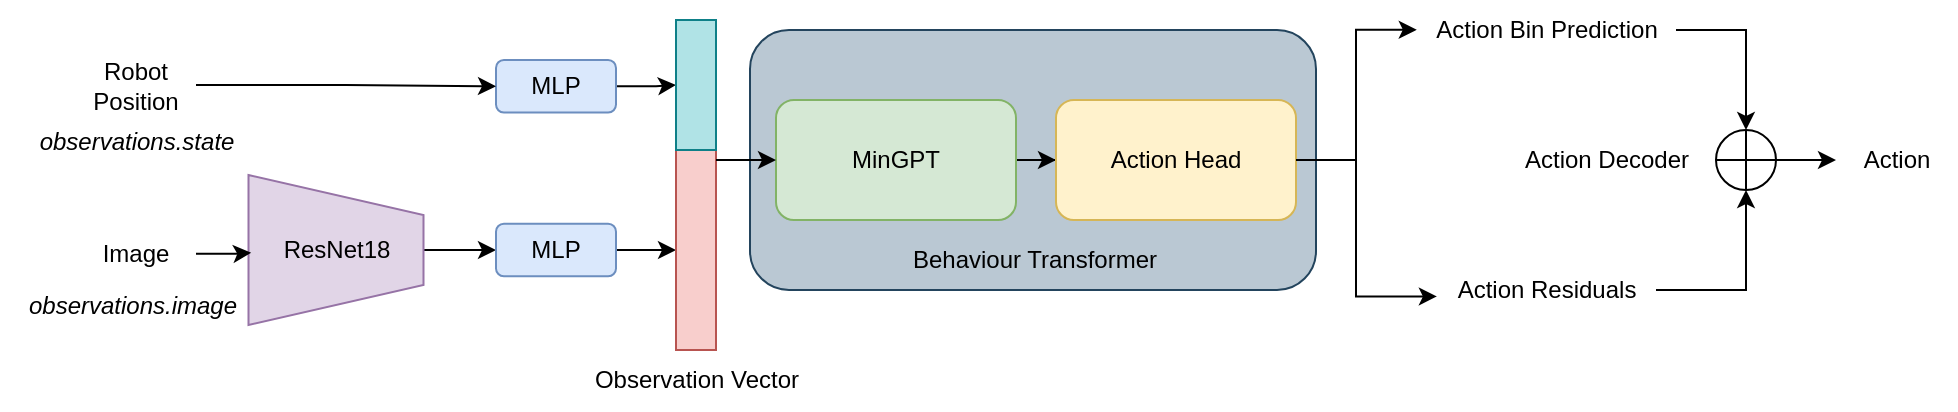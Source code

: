 <mxfile version="28.1.0">
  <diagram name="Page-1" id="hlqUINELQ5T2J_I0qKyg">
    <mxGraphModel dx="1639" dy="916" grid="1" gridSize="10" guides="1" tooltips="1" connect="1" arrows="1" fold="1" page="1" pageScale="1" pageWidth="1654" pageHeight="2336" math="0" shadow="0">
      <root>
        <mxCell id="0" />
        <mxCell id="1" parent="0" />
        <mxCell id="awDtKfRjjkRQiCnTF0ky-41" value="" style="rounded=1;whiteSpace=wrap;html=1;fillColor=#bac8d3;strokeColor=#23445d;" vertex="1" parent="1">
          <mxGeometry x="547" y="245" width="283" height="130" as="geometry" />
        </mxCell>
        <mxCell id="awDtKfRjjkRQiCnTF0ky-18" style="edgeStyle=orthogonalEdgeStyle;rounded=0;orthogonalLoop=1;jettySize=auto;html=1;entryX=0;entryY=0.5;entryDx=0;entryDy=0;" edge="1" parent="1" source="awDtKfRjjkRQiCnTF0ky-1" target="awDtKfRjjkRQiCnTF0ky-2">
          <mxGeometry relative="1" as="geometry" />
        </mxCell>
        <mxCell id="awDtKfRjjkRQiCnTF0ky-1" value="MinGPT" style="rounded=1;whiteSpace=wrap;html=1;fillColor=#d5e8d4;strokeColor=#82b366;" vertex="1" parent="1">
          <mxGeometry x="560" y="280" width="120" height="60" as="geometry" />
        </mxCell>
        <mxCell id="awDtKfRjjkRQiCnTF0ky-2" value="Action Head" style="rounded=1;whiteSpace=wrap;html=1;fillColor=#fff2cc;strokeColor=#d6b656;" vertex="1" parent="1">
          <mxGeometry x="700" y="280" width="120" height="60" as="geometry" />
        </mxCell>
        <mxCell id="awDtKfRjjkRQiCnTF0ky-12" value="Action Bin Prediction" style="text;html=1;align=center;verticalAlign=middle;resizable=0;points=[];autosize=1;strokeColor=none;fillColor=none;" vertex="1" parent="1">
          <mxGeometry x="880" y="230" width="130" height="30" as="geometry" />
        </mxCell>
        <mxCell id="awDtKfRjjkRQiCnTF0ky-13" value="Action Residuals" style="text;html=1;align=center;verticalAlign=middle;resizable=0;points=[];autosize=1;strokeColor=none;fillColor=none;" vertex="1" parent="1">
          <mxGeometry x="890" y="360" width="110" height="30" as="geometry" />
        </mxCell>
        <mxCell id="awDtKfRjjkRQiCnTF0ky-15" style="edgeStyle=orthogonalEdgeStyle;rounded=0;orthogonalLoop=1;jettySize=auto;html=1;entryX=0.003;entryY=0.497;entryDx=0;entryDy=0;entryPerimeter=0;" edge="1" parent="1" source="awDtKfRjjkRQiCnTF0ky-2" target="awDtKfRjjkRQiCnTF0ky-12">
          <mxGeometry relative="1" as="geometry">
            <Array as="points">
              <mxPoint x="850" y="310" />
              <mxPoint x="850" y="245" />
            </Array>
          </mxGeometry>
        </mxCell>
        <mxCell id="awDtKfRjjkRQiCnTF0ky-17" style="edgeStyle=orthogonalEdgeStyle;rounded=0;orthogonalLoop=1;jettySize=auto;html=1;entryX=0.004;entryY=0.608;entryDx=0;entryDy=0;entryPerimeter=0;" edge="1" parent="1" source="awDtKfRjjkRQiCnTF0ky-2" target="awDtKfRjjkRQiCnTF0ky-13">
          <mxGeometry relative="1" as="geometry">
            <Array as="points">
              <mxPoint x="850" y="310" />
              <mxPoint x="850" y="378" />
            </Array>
          </mxGeometry>
        </mxCell>
        <mxCell id="awDtKfRjjkRQiCnTF0ky-23" style="edgeStyle=orthogonalEdgeStyle;rounded=0;orthogonalLoop=1;jettySize=auto;html=1;" edge="1" parent="1" source="awDtKfRjjkRQiCnTF0ky-19" target="awDtKfRjjkRQiCnTF0ky-22">
          <mxGeometry relative="1" as="geometry" />
        </mxCell>
        <mxCell id="awDtKfRjjkRQiCnTF0ky-19" value="" style="verticalLabelPosition=bottom;verticalAlign=top;html=1;shape=mxgraph.flowchart.summing_function;" vertex="1" parent="1">
          <mxGeometry x="1030" y="295" width="30" height="30" as="geometry" />
        </mxCell>
        <mxCell id="awDtKfRjjkRQiCnTF0ky-20" style="edgeStyle=orthogonalEdgeStyle;rounded=0;orthogonalLoop=1;jettySize=auto;html=1;entryX=0.5;entryY=0;entryDx=0;entryDy=0;entryPerimeter=0;" edge="1" parent="1" source="awDtKfRjjkRQiCnTF0ky-12" target="awDtKfRjjkRQiCnTF0ky-19">
          <mxGeometry relative="1" as="geometry" />
        </mxCell>
        <mxCell id="awDtKfRjjkRQiCnTF0ky-21" style="edgeStyle=orthogonalEdgeStyle;rounded=0;orthogonalLoop=1;jettySize=auto;html=1;entryX=0.5;entryY=1;entryDx=0;entryDy=0;entryPerimeter=0;" edge="1" parent="1" source="awDtKfRjjkRQiCnTF0ky-13" target="awDtKfRjjkRQiCnTF0ky-19">
          <mxGeometry relative="1" as="geometry" />
        </mxCell>
        <mxCell id="awDtKfRjjkRQiCnTF0ky-22" value="Action" style="text;html=1;align=center;verticalAlign=middle;resizable=0;points=[];autosize=1;strokeColor=none;fillColor=none;" vertex="1" parent="1">
          <mxGeometry x="1090" y="295" width="60" height="30" as="geometry" />
        </mxCell>
        <mxCell id="awDtKfRjjkRQiCnTF0ky-24" value="Action Decoder" style="text;html=1;align=center;verticalAlign=middle;resizable=0;points=[];autosize=1;strokeColor=none;fillColor=none;" vertex="1" parent="1">
          <mxGeometry x="920" y="295" width="110" height="30" as="geometry" />
        </mxCell>
        <mxCell id="awDtKfRjjkRQiCnTF0ky-30" style="edgeStyle=orthogonalEdgeStyle;rounded=0;orthogonalLoop=1;jettySize=auto;html=1;entryX=0;entryY=0.5;entryDx=0;entryDy=0;" edge="1" parent="1" source="awDtKfRjjkRQiCnTF0ky-26" target="awDtKfRjjkRQiCnTF0ky-28">
          <mxGeometry relative="1" as="geometry" />
        </mxCell>
        <mxCell id="awDtKfRjjkRQiCnTF0ky-26" value="" style="shape=trapezoid;perimeter=trapezoidPerimeter;whiteSpace=wrap;html=1;fixedSize=1;rotation=90;fillColor=#e1d5e7;strokeColor=#9673a6;" vertex="1" parent="1">
          <mxGeometry x="302.5" y="311.26" width="75" height="87.5" as="geometry" />
        </mxCell>
        <mxCell id="awDtKfRjjkRQiCnTF0ky-27" value="ResNet18" style="text;html=1;align=center;verticalAlign=middle;resizable=0;points=[];autosize=1;strokeColor=none;fillColor=none;" vertex="1" parent="1">
          <mxGeometry x="300" y="340.01" width="80" height="30" as="geometry" />
        </mxCell>
        <mxCell id="awDtKfRjjkRQiCnTF0ky-32" style="edgeStyle=orthogonalEdgeStyle;rounded=0;orthogonalLoop=1;jettySize=auto;html=1;" edge="1" parent="1" source="awDtKfRjjkRQiCnTF0ky-28" target="awDtKfRjjkRQiCnTF0ky-31">
          <mxGeometry relative="1" as="geometry" />
        </mxCell>
        <mxCell id="awDtKfRjjkRQiCnTF0ky-28" value="MLP" style="rounded=1;whiteSpace=wrap;html=1;fillColor=#dae8fc;strokeColor=#6c8ebf;" vertex="1" parent="1">
          <mxGeometry x="420" y="341.88" width="60" height="26.25" as="geometry" />
        </mxCell>
        <mxCell id="awDtKfRjjkRQiCnTF0ky-34" style="edgeStyle=orthogonalEdgeStyle;rounded=0;orthogonalLoop=1;jettySize=auto;html=1;entryX=0;entryY=0.5;entryDx=0;entryDy=0;" edge="1" parent="1" source="awDtKfRjjkRQiCnTF0ky-29" target="awDtKfRjjkRQiCnTF0ky-33">
          <mxGeometry relative="1" as="geometry" />
        </mxCell>
        <mxCell id="awDtKfRjjkRQiCnTF0ky-29" value="MLP" style="rounded=1;whiteSpace=wrap;html=1;fillColor=#dae8fc;strokeColor=#6c8ebf;" vertex="1" parent="1">
          <mxGeometry x="420" y="260" width="60" height="26.25" as="geometry" />
        </mxCell>
        <mxCell id="awDtKfRjjkRQiCnTF0ky-31" value="" style="rounded=0;whiteSpace=wrap;html=1;fillColor=#f8cecc;strokeColor=#b85450;" vertex="1" parent="1">
          <mxGeometry x="510" y="305" width="20" height="100" as="geometry" />
        </mxCell>
        <mxCell id="awDtKfRjjkRQiCnTF0ky-33" value="" style="rounded=0;whiteSpace=wrap;html=1;fillColor=#b0e3e6;strokeColor=#0e8088;" vertex="1" parent="1">
          <mxGeometry x="510" y="240" width="20" height="65" as="geometry" />
        </mxCell>
        <mxCell id="awDtKfRjjkRQiCnTF0ky-35" value="Image" style="text;html=1;align=center;verticalAlign=middle;whiteSpace=wrap;rounded=0;" vertex="1" parent="1">
          <mxGeometry x="210" y="341.88" width="60" height="30" as="geometry" />
        </mxCell>
        <mxCell id="awDtKfRjjkRQiCnTF0ky-37" style="edgeStyle=orthogonalEdgeStyle;rounded=0;orthogonalLoop=1;jettySize=auto;html=1;entryX=-0.03;entryY=0.545;entryDx=0;entryDy=0;entryPerimeter=0;" edge="1" parent="1" source="awDtKfRjjkRQiCnTF0ky-35" target="awDtKfRjjkRQiCnTF0ky-27">
          <mxGeometry relative="1" as="geometry" />
        </mxCell>
        <mxCell id="awDtKfRjjkRQiCnTF0ky-39" style="edgeStyle=orthogonalEdgeStyle;rounded=0;orthogonalLoop=1;jettySize=auto;html=1;entryX=0;entryY=0.5;entryDx=0;entryDy=0;" edge="1" parent="1" source="awDtKfRjjkRQiCnTF0ky-38" target="awDtKfRjjkRQiCnTF0ky-29">
          <mxGeometry relative="1" as="geometry" />
        </mxCell>
        <mxCell id="awDtKfRjjkRQiCnTF0ky-38" value="Robot Position" style="text;html=1;align=center;verticalAlign=middle;whiteSpace=wrap;rounded=0;" vertex="1" parent="1">
          <mxGeometry x="210" y="257.5" width="60" height="30" as="geometry" />
        </mxCell>
        <mxCell id="awDtKfRjjkRQiCnTF0ky-40" style="edgeStyle=orthogonalEdgeStyle;rounded=0;orthogonalLoop=1;jettySize=auto;html=1;" edge="1" parent="1">
          <mxGeometry relative="1" as="geometry">
            <mxPoint x="530" y="310" as="sourcePoint" />
            <mxPoint x="560" y="310" as="targetPoint" />
          </mxGeometry>
        </mxCell>
        <mxCell id="awDtKfRjjkRQiCnTF0ky-42" value="Behaviour Transformer" style="text;html=1;align=center;verticalAlign=middle;resizable=0;points=[];autosize=1;strokeColor=none;fillColor=none;" vertex="1" parent="1">
          <mxGeometry x="613.5" y="345" width="150" height="30" as="geometry" />
        </mxCell>
        <mxCell id="awDtKfRjjkRQiCnTF0ky-43" value="Observation Vector" style="text;html=1;align=center;verticalAlign=middle;resizable=0;points=[];autosize=1;strokeColor=none;fillColor=none;" vertex="1" parent="1">
          <mxGeometry x="455" y="405" width="130" height="30" as="geometry" />
        </mxCell>
        <mxCell id="awDtKfRjjkRQiCnTF0ky-44" value="&lt;i&gt;observations.image&lt;/i&gt;" style="text;html=1;align=center;verticalAlign=middle;resizable=0;points=[];autosize=1;strokeColor=none;fillColor=none;" vertex="1" parent="1">
          <mxGeometry x="172.5" y="368.13" width="130" height="30" as="geometry" />
        </mxCell>
        <mxCell id="awDtKfRjjkRQiCnTF0ky-45" value="&lt;i&gt;observations.state&lt;/i&gt;" style="text;html=1;align=center;verticalAlign=middle;resizable=0;points=[];autosize=1;strokeColor=none;fillColor=none;" vertex="1" parent="1">
          <mxGeometry x="180" y="286.25" width="120" height="30" as="geometry" />
        </mxCell>
      </root>
    </mxGraphModel>
  </diagram>
</mxfile>

